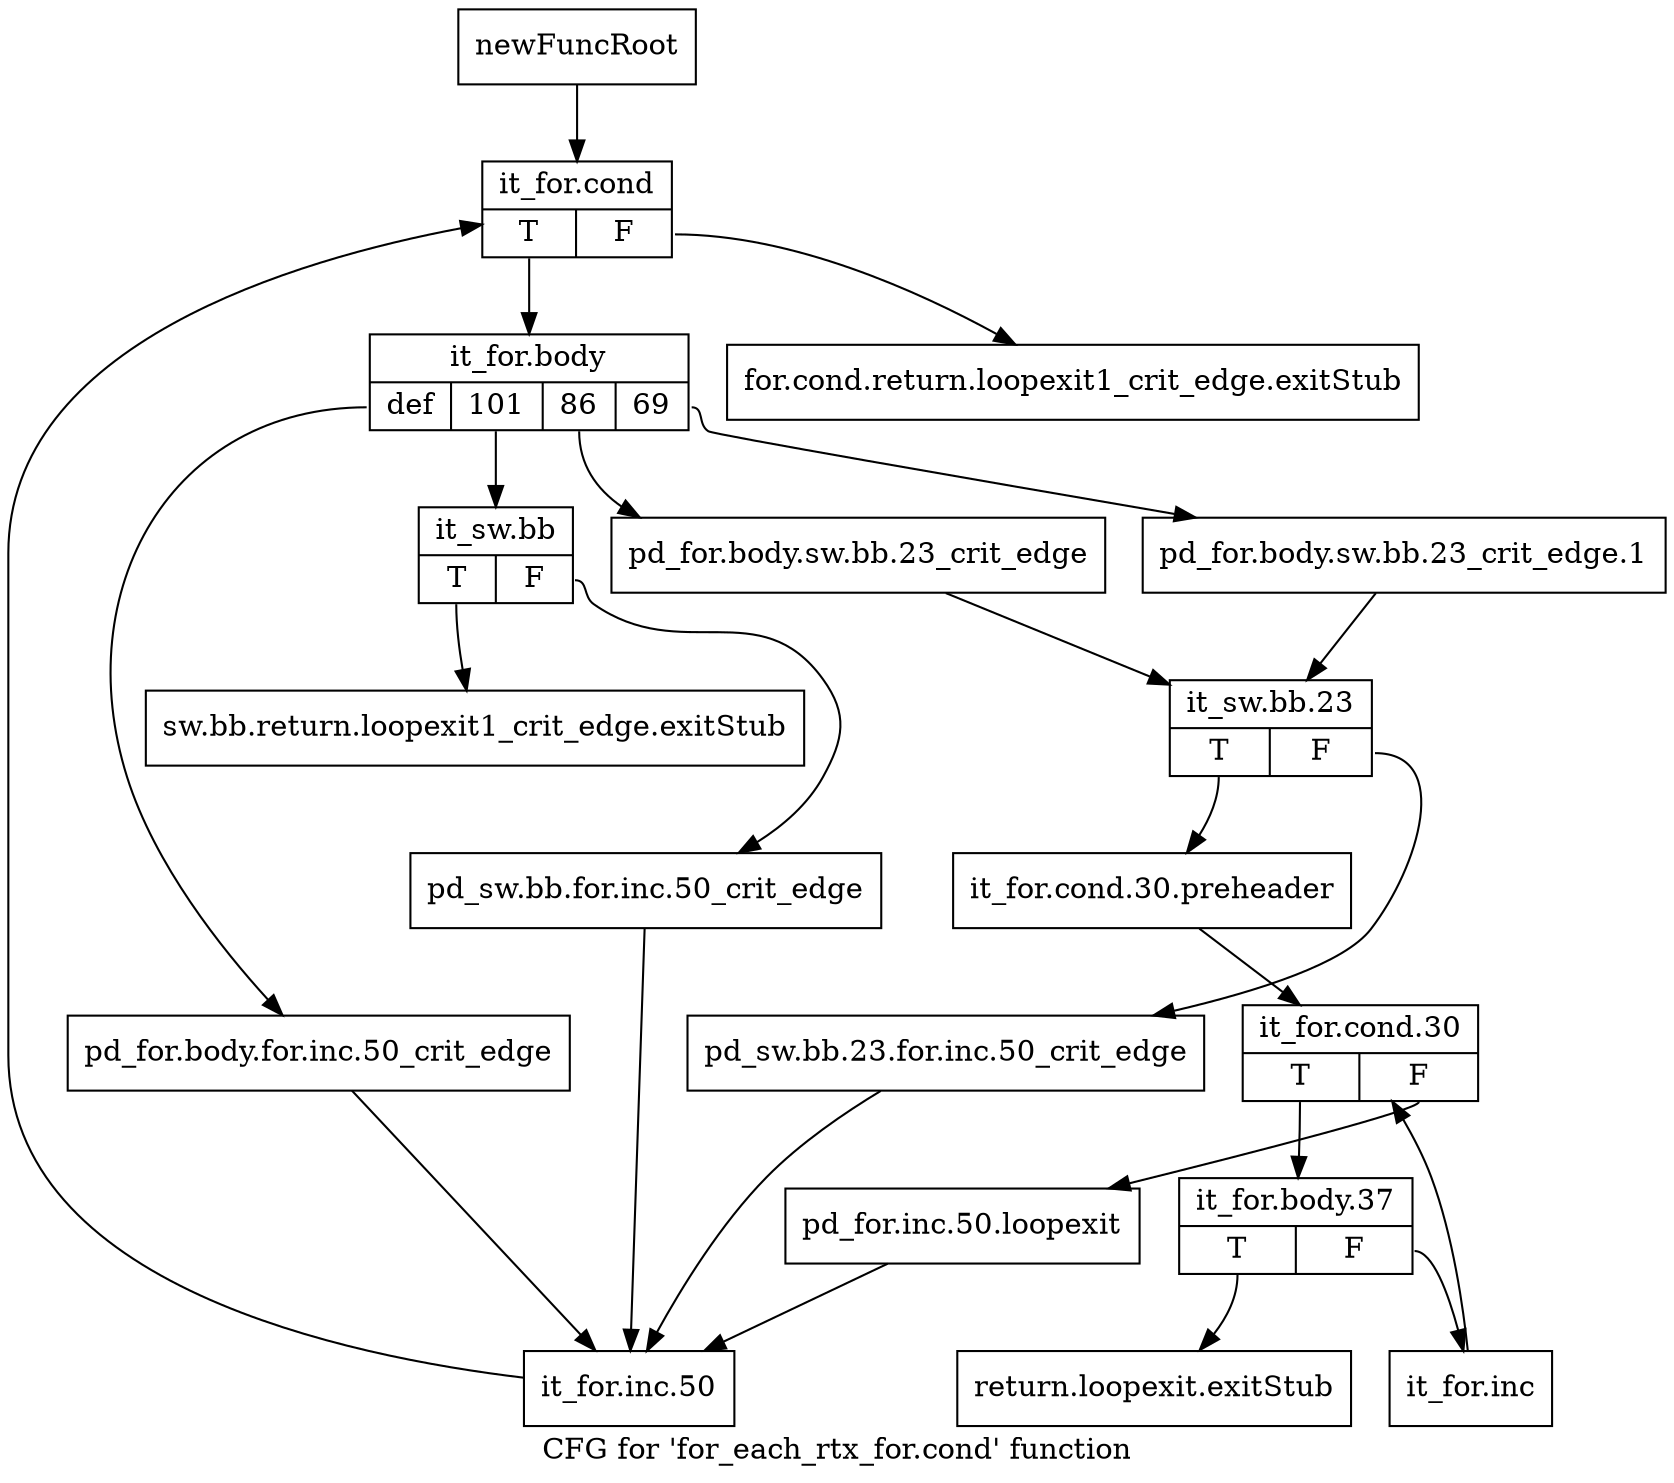 digraph "CFG for 'for_each_rtx_for.cond' function" {
	label="CFG for 'for_each_rtx_for.cond' function";

	Node0xc121e10 [shape=record,label="{newFuncRoot}"];
	Node0xc121e10 -> Node0xc121f50;
	Node0xc121e60 [shape=record,label="{for.cond.return.loopexit1_crit_edge.exitStub}"];
	Node0xc121eb0 [shape=record,label="{return.loopexit.exitStub}"];
	Node0xc121f00 [shape=record,label="{sw.bb.return.loopexit1_crit_edge.exitStub}"];
	Node0xc121f50 [shape=record,label="{it_for.cond|{<s0>T|<s1>F}}"];
	Node0xc121f50:s0 -> Node0xc121fa0;
	Node0xc121f50:s1 -> Node0xc121e60;
	Node0xc121fa0 [shape=record,label="{it_for.body|{<s0>def|<s1>101|<s2>86|<s3>69}}"];
	Node0xc121fa0:s0 -> Node0xc122360;
	Node0xc121fa0:s1 -> Node0xc1222c0;
	Node0xc121fa0:s2 -> Node0xc122040;
	Node0xc121fa0:s3 -> Node0xc121ff0;
	Node0xc121ff0 [shape=record,label="{pd_for.body.sw.bb.23_crit_edge.1}"];
	Node0xc121ff0 -> Node0xc122090;
	Node0xc122040 [shape=record,label="{pd_for.body.sw.bb.23_crit_edge}"];
	Node0xc122040 -> Node0xc122090;
	Node0xc122090 [shape=record,label="{it_sw.bb.23|{<s0>T|<s1>F}}"];
	Node0xc122090:s0 -> Node0xc122130;
	Node0xc122090:s1 -> Node0xc1220e0;
	Node0xc1220e0 [shape=record,label="{pd_sw.bb.23.for.inc.50_crit_edge}"];
	Node0xc1220e0 -> Node0xc1223b0;
	Node0xc122130 [shape=record,label="{it_for.cond.30.preheader}"];
	Node0xc122130 -> Node0xc122180;
	Node0xc122180 [shape=record,label="{it_for.cond.30|{<s0>T|<s1>F}}"];
	Node0xc122180:s0 -> Node0xc122220;
	Node0xc122180:s1 -> Node0xc1221d0;
	Node0xc1221d0 [shape=record,label="{pd_for.inc.50.loopexit}"];
	Node0xc1221d0 -> Node0xc1223b0;
	Node0xc122220 [shape=record,label="{it_for.body.37|{<s0>T|<s1>F}}"];
	Node0xc122220:s0 -> Node0xc121eb0;
	Node0xc122220:s1 -> Node0xc122270;
	Node0xc122270 [shape=record,label="{it_for.inc}"];
	Node0xc122270 -> Node0xc122180;
	Node0xc1222c0 [shape=record,label="{it_sw.bb|{<s0>T|<s1>F}}"];
	Node0xc1222c0:s0 -> Node0xc121f00;
	Node0xc1222c0:s1 -> Node0xc122310;
	Node0xc122310 [shape=record,label="{pd_sw.bb.for.inc.50_crit_edge}"];
	Node0xc122310 -> Node0xc1223b0;
	Node0xc122360 [shape=record,label="{pd_for.body.for.inc.50_crit_edge}"];
	Node0xc122360 -> Node0xc1223b0;
	Node0xc1223b0 [shape=record,label="{it_for.inc.50}"];
	Node0xc1223b0 -> Node0xc121f50;
}
